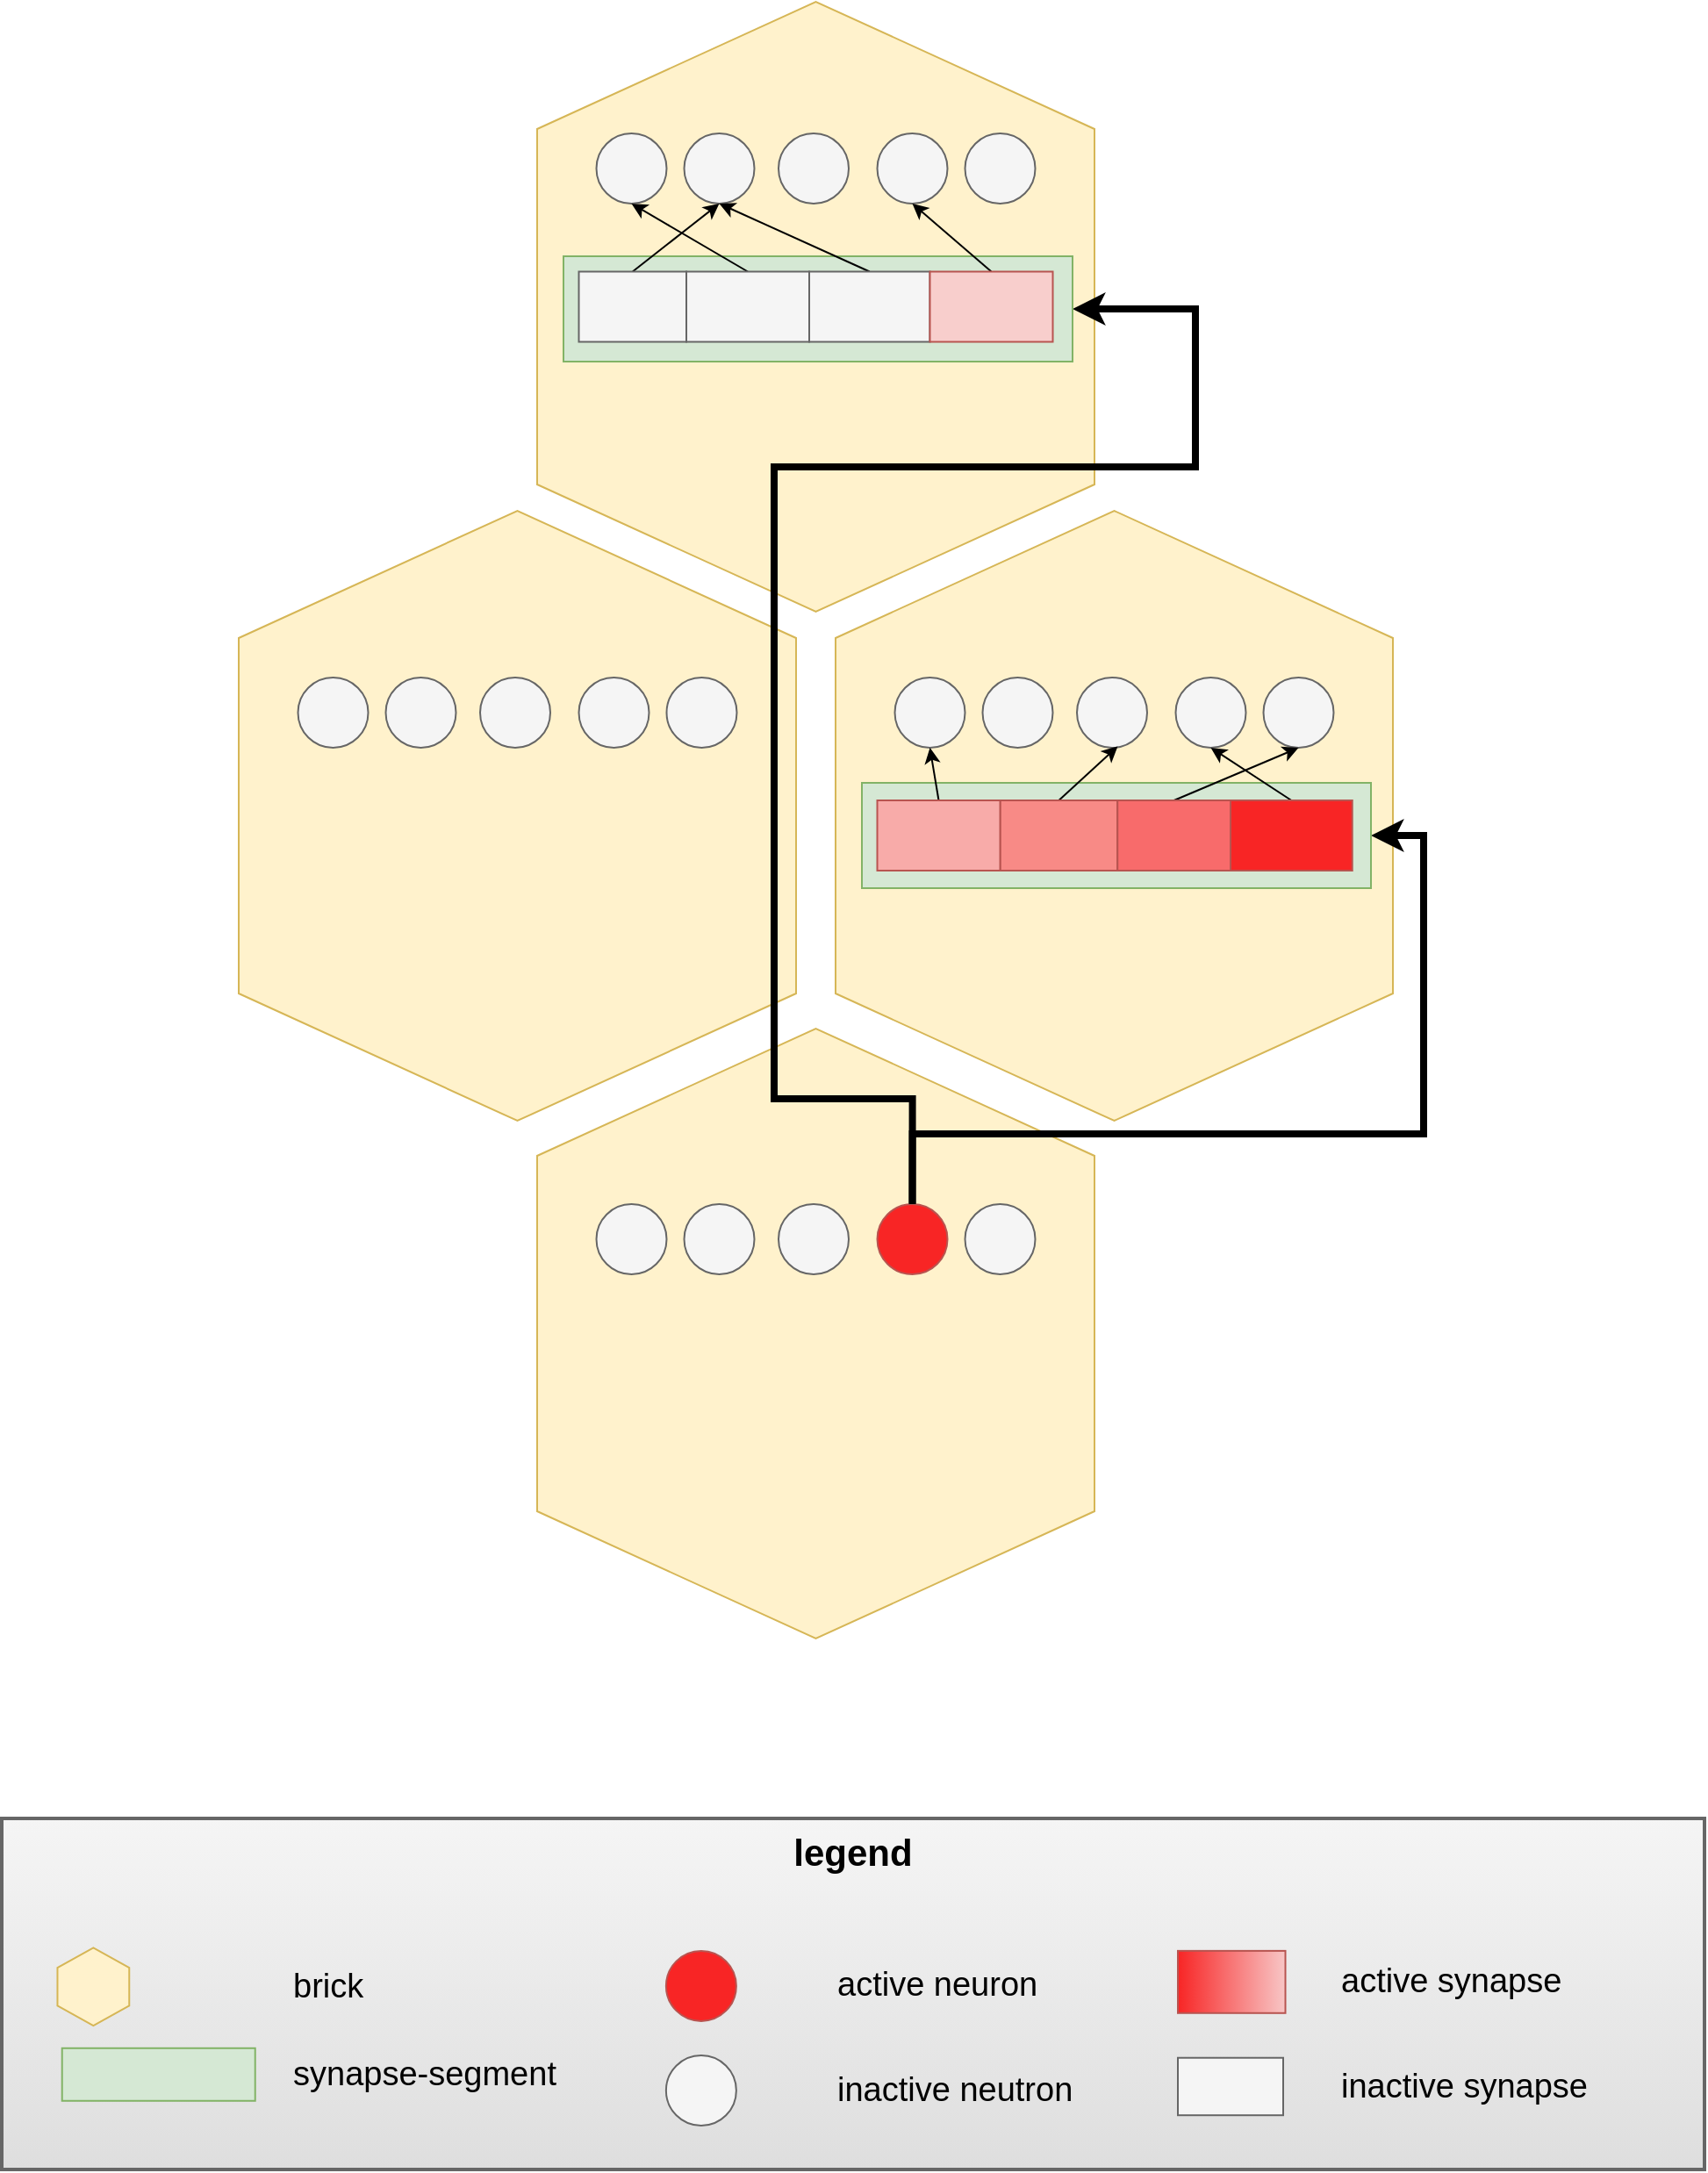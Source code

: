 <mxfile version="14.5.1" type="device"><diagram id="4j4nFZSgNb1EamuVredu" name="Seite-1"><mxGraphModel dx="1296" dy="2260" grid="1" gridSize="10" guides="1" tooltips="1" connect="1" arrows="1" fold="1" page="1" pageScale="1" pageWidth="827" pageHeight="1169" math="0" shadow="0"><root><mxCell id="0"/><mxCell id="1" parent="0"/><mxCell id="mf2aLxc0-WFpZcVT4rJl-1" value="" style="shape=hexagon;perimeter=hexagonPerimeter2;whiteSpace=wrap;html=1;fixedSize=1;size=72.5;rotation=-90;fillColor=#fff2cc;strokeColor=#d6b656;" parent="1" vertex="1"><mxGeometry x="300" y="335" width="347.5" height="317.5" as="geometry"/></mxCell><mxCell id="mf2aLxc0-WFpZcVT4rJl-2" value="" style="shape=hexagon;perimeter=hexagonPerimeter2;whiteSpace=wrap;html=1;fixedSize=1;size=72.5;rotation=-90;fillColor=#fff2cc;strokeColor=#d6b656;" parent="1" vertex="1"><mxGeometry x="130" y="40" width="347.5" height="317.5" as="geometry"/></mxCell><mxCell id="mf2aLxc0-WFpZcVT4rJl-3" value="" style="shape=hexagon;perimeter=hexagonPerimeter2;whiteSpace=wrap;html=1;fixedSize=1;size=72.5;rotation=-90;fillColor=#fff2cc;strokeColor=#d6b656;" parent="1" vertex="1"><mxGeometry x="470" y="40" width="347.5" height="317.5" as="geometry"/></mxCell><mxCell id="mf2aLxc0-WFpZcVT4rJl-4" value="" style="shape=hexagon;perimeter=hexagonPerimeter2;whiteSpace=wrap;html=1;fixedSize=1;size=72.5;rotation=-90;fillColor=#fff2cc;strokeColor=#d6b656;" parent="1" vertex="1"><mxGeometry x="300" y="-250" width="347.5" height="317.5" as="geometry"/></mxCell><mxCell id="mf2aLxc0-WFpZcVT4rJl-5" value="" style="ellipse;whiteSpace=wrap;html=1;aspect=fixed;fillColor=#f5f5f5;strokeColor=#666666;fontColor=#333333;" parent="1" vertex="1"><mxGeometry x="452.5" y="420" width="40" height="40" as="geometry"/></mxCell><mxCell id="mf2aLxc0-WFpZcVT4rJl-10" value="" style="ellipse;whiteSpace=wrap;html=1;aspect=fixed;fillColor=#f5f5f5;strokeColor=#666666;fontColor=#333333;" parent="1" vertex="1"><mxGeometry x="398.75" y="420" width="40" height="40" as="geometry"/></mxCell><mxCell id="mf2aLxc0-WFpZcVT4rJl-31" style="edgeStyle=orthogonalEdgeStyle;rounded=0;orthogonalLoop=1;jettySize=auto;html=1;strokeWidth=4;entryX=1;entryY=0.5;entryDx=0;entryDy=0;" parent="1" source="mf2aLxc0-WFpZcVT4rJl-11" target="mf2aLxc0-WFpZcVT4rJl-29" edge="1"><mxGeometry relative="1" as="geometry"><Array as="points"><mxPoint x="529" y="380"/><mxPoint x="820" y="380"/><mxPoint x="820" y="210"/></Array></mxGeometry></mxCell><mxCell id="mf2aLxc0-WFpZcVT4rJl-11" value="" style="ellipse;whiteSpace=wrap;html=1;aspect=fixed;strokeColor=#b85450;fillColor=#F82525;" parent="1" vertex="1"><mxGeometry x="508.75" y="420" width="40" height="40" as="geometry"/></mxCell><mxCell id="mf2aLxc0-WFpZcVT4rJl-12" value="" style="ellipse;whiteSpace=wrap;html=1;aspect=fixed;fillColor=#f5f5f5;strokeColor=#666666;fontColor=#333333;" parent="1" vertex="1"><mxGeometry x="558.75" y="420" width="40" height="40" as="geometry"/></mxCell><mxCell id="mf2aLxc0-WFpZcVT4rJl-13" value="" style="ellipse;whiteSpace=wrap;html=1;aspect=fixed;fillColor=#f5f5f5;strokeColor=#666666;fontColor=#333333;" parent="1" vertex="1"><mxGeometry x="348.75" y="420" width="40" height="40" as="geometry"/></mxCell><mxCell id="mf2aLxc0-WFpZcVT4rJl-14" value="" style="ellipse;whiteSpace=wrap;html=1;aspect=fixed;fillColor=#f5f5f5;strokeColor=#666666;fontColor=#333333;" parent="1" vertex="1"><mxGeometry x="282.5" y="120" width="40" height="40" as="geometry"/></mxCell><mxCell id="mf2aLxc0-WFpZcVT4rJl-15" value="" style="ellipse;whiteSpace=wrap;html=1;aspect=fixed;fillColor=#f5f5f5;strokeColor=#666666;fontColor=#333333;" parent="1" vertex="1"><mxGeometry x="228.75" y="120" width="40" height="40" as="geometry"/></mxCell><mxCell id="mf2aLxc0-WFpZcVT4rJl-16" value="" style="ellipse;whiteSpace=wrap;html=1;aspect=fixed;fillColor=#f5f5f5;strokeColor=#666666;fontColor=#333333;" parent="1" vertex="1"><mxGeometry x="338.75" y="120" width="40" height="40" as="geometry"/></mxCell><mxCell id="mf2aLxc0-WFpZcVT4rJl-17" value="" style="ellipse;whiteSpace=wrap;html=1;aspect=fixed;fillColor=#f5f5f5;strokeColor=#666666;fontColor=#333333;" parent="1" vertex="1"><mxGeometry x="388.75" y="120" width="40" height="40" as="geometry"/></mxCell><mxCell id="mf2aLxc0-WFpZcVT4rJl-18" value="" style="ellipse;whiteSpace=wrap;html=1;aspect=fixed;fillColor=#f5f5f5;strokeColor=#666666;fontColor=#333333;" parent="1" vertex="1"><mxGeometry x="178.75" y="120" width="40" height="40" as="geometry"/></mxCell><mxCell id="mf2aLxc0-WFpZcVT4rJl-19" value="" style="ellipse;whiteSpace=wrap;html=1;aspect=fixed;fillColor=#f5f5f5;strokeColor=#666666;fontColor=#333333;" parent="1" vertex="1"><mxGeometry x="622.5" y="120" width="40" height="40" as="geometry"/></mxCell><mxCell id="mf2aLxc0-WFpZcVT4rJl-20" value="" style="ellipse;whiteSpace=wrap;html=1;aspect=fixed;fillColor=#f5f5f5;strokeColor=#666666;fontColor=#333333;" parent="1" vertex="1"><mxGeometry x="568.75" y="120" width="40" height="40" as="geometry"/></mxCell><mxCell id="mf2aLxc0-WFpZcVT4rJl-21" value="" style="ellipse;whiteSpace=wrap;html=1;aspect=fixed;fillColor=#f5f5f5;strokeColor=#666666;fontColor=#333333;" parent="1" vertex="1"><mxGeometry x="678.75" y="120" width="40" height="40" as="geometry"/></mxCell><mxCell id="mf2aLxc0-WFpZcVT4rJl-22" value="" style="ellipse;whiteSpace=wrap;html=1;aspect=fixed;fillColor=#f5f5f5;strokeColor=#666666;fontColor=#333333;" parent="1" vertex="1"><mxGeometry x="728.75" y="120" width="40" height="40" as="geometry"/></mxCell><mxCell id="mf2aLxc0-WFpZcVT4rJl-23" value="" style="ellipse;whiteSpace=wrap;html=1;aspect=fixed;fillColor=#f5f5f5;strokeColor=#666666;fontColor=#333333;" parent="1" vertex="1"><mxGeometry x="518.75" y="120" width="40" height="40" as="geometry"/></mxCell><mxCell id="mf2aLxc0-WFpZcVT4rJl-24" value="" style="ellipse;whiteSpace=wrap;html=1;aspect=fixed;fillColor=#f5f5f5;strokeColor=#666666;fontColor=#333333;" parent="1" vertex="1"><mxGeometry x="452.5" y="-190" width="40" height="40" as="geometry"/></mxCell><mxCell id="mf2aLxc0-WFpZcVT4rJl-25" value="" style="ellipse;whiteSpace=wrap;html=1;aspect=fixed;fillColor=#f5f5f5;strokeColor=#666666;fontColor=#333333;" parent="1" vertex="1"><mxGeometry x="398.75" y="-190" width="40" height="40" as="geometry"/></mxCell><mxCell id="mf2aLxc0-WFpZcVT4rJl-26" value="" style="ellipse;whiteSpace=wrap;html=1;aspect=fixed;fillColor=#f5f5f5;strokeColor=#666666;fontColor=#333333;" parent="1" vertex="1"><mxGeometry x="508.75" y="-190" width="40" height="40" as="geometry"/></mxCell><mxCell id="mf2aLxc0-WFpZcVT4rJl-27" value="" style="ellipse;whiteSpace=wrap;html=1;aspect=fixed;fillColor=#f5f5f5;strokeColor=#666666;fontColor=#333333;" parent="1" vertex="1"><mxGeometry x="558.75" y="-190" width="40" height="40" as="geometry"/></mxCell><mxCell id="mf2aLxc0-WFpZcVT4rJl-28" value="" style="ellipse;whiteSpace=wrap;html=1;aspect=fixed;fillColor=#f5f5f5;strokeColor=#666666;fontColor=#333333;" parent="1" vertex="1"><mxGeometry x="348.75" y="-190" width="40" height="40" as="geometry"/></mxCell><mxCell id="mf2aLxc0-WFpZcVT4rJl-32" style="edgeStyle=orthogonalEdgeStyle;rounded=0;orthogonalLoop=1;jettySize=auto;html=1;entryX=1;entryY=0.5;entryDx=0;entryDy=0;strokeWidth=4;exitX=0.5;exitY=0;exitDx=0;exitDy=0;" parent="1" source="mf2aLxc0-WFpZcVT4rJl-11" target="mf2aLxc0-WFpZcVT4rJl-37" edge="1"><mxGeometry relative="1" as="geometry"><mxPoint x="608.13" y="-91.25" as="targetPoint"/><Array as="points"><mxPoint x="529" y="360"/><mxPoint x="450" y="360"/><mxPoint x="450"/><mxPoint x="690"/><mxPoint x="690" y="-90"/></Array></mxGeometry></mxCell><mxCell id="mf2aLxc0-WFpZcVT4rJl-29" value="" style="rounded=0;whiteSpace=wrap;html=1;fillColor=#d5e8d4;strokeColor=#82b366;" parent="1" vertex="1"><mxGeometry x="500" y="180" width="290" height="60" as="geometry"/></mxCell><mxCell id="mf2aLxc0-WFpZcVT4rJl-42" style="rounded=0;orthogonalLoop=1;jettySize=auto;html=1;strokeWidth=1;exitX=0.5;exitY=0;exitDx=0;exitDy=0;entryX=0.5;entryY=1;entryDx=0;entryDy=0;" parent="1" source="mf2aLxc0-WFpZcVT4rJl-33" target="mf2aLxc0-WFpZcVT4rJl-21" edge="1"><mxGeometry relative="1" as="geometry"/></mxCell><mxCell id="mf2aLxc0-WFpZcVT4rJl-33" value="" style="rounded=0;whiteSpace=wrap;html=1;strokeColor=#b85450;fillColor=#F82525;" parent="1" vertex="1"><mxGeometry x="710" y="190" width="69.37" height="40" as="geometry"/></mxCell><mxCell id="mf2aLxc0-WFpZcVT4rJl-43" style="edgeStyle=none;rounded=0;orthogonalLoop=1;jettySize=auto;html=1;entryX=0.5;entryY=1;entryDx=0;entryDy=0;strokeWidth=1;exitX=0.5;exitY=0;exitDx=0;exitDy=0;" parent="1" source="mf2aLxc0-WFpZcVT4rJl-36" target="mf2aLxc0-WFpZcVT4rJl-23" edge="1"><mxGeometry relative="1" as="geometry"/></mxCell><mxCell id="mf2aLxc0-WFpZcVT4rJl-44" style="edgeStyle=none;rounded=0;orthogonalLoop=1;jettySize=auto;html=1;entryX=0.581;entryY=0.98;entryDx=0;entryDy=0;entryPerimeter=0;strokeWidth=1;exitX=0.5;exitY=0;exitDx=0;exitDy=0;" parent="1" source="mf2aLxc0-WFpZcVT4rJl-35" target="mf2aLxc0-WFpZcVT4rJl-19" edge="1"><mxGeometry relative="1" as="geometry"/></mxCell><mxCell id="mf2aLxc0-WFpZcVT4rJl-35" value="" style="rounded=0;whiteSpace=wrap;html=1;strokeColor=#b85450;fillColor=#F88A86;" parent="1" vertex="1"><mxGeometry x="578.75" y="190" width="66.87" height="40" as="geometry"/></mxCell><mxCell id="mf2aLxc0-WFpZcVT4rJl-45" style="edgeStyle=none;rounded=0;orthogonalLoop=1;jettySize=auto;html=1;entryX=0.5;entryY=1;entryDx=0;entryDy=0;strokeWidth=1;exitX=0.5;exitY=0;exitDx=0;exitDy=0;" parent="1" source="mf2aLxc0-WFpZcVT4rJl-34" target="mf2aLxc0-WFpZcVT4rJl-22" edge="1"><mxGeometry relative="1" as="geometry"/></mxCell><mxCell id="mf2aLxc0-WFpZcVT4rJl-36" value="" style="rounded=0;whiteSpace=wrap;html=1;strokeColor=#b85450;fillColor=#F8ABA9;" parent="1" vertex="1"><mxGeometry x="508.75" y="190" width="70" height="40" as="geometry"/></mxCell><mxCell id="mf2aLxc0-WFpZcVT4rJl-37" value="" style="rounded=0;whiteSpace=wrap;html=1;fillColor=#d5e8d4;strokeColor=#82b366;" parent="1" vertex="1"><mxGeometry x="330" y="-120" width="290" height="60" as="geometry"/></mxCell><mxCell id="mf2aLxc0-WFpZcVT4rJl-46" style="edgeStyle=none;rounded=0;orthogonalLoop=1;jettySize=auto;html=1;entryX=0.5;entryY=1;entryDx=0;entryDy=0;strokeWidth=1;exitX=0.5;exitY=0;exitDx=0;exitDy=0;" parent="1" source="mf2aLxc0-WFpZcVT4rJl-38" target="mf2aLxc0-WFpZcVT4rJl-25" edge="1"><mxGeometry relative="1" as="geometry"/></mxCell><mxCell id="mf2aLxc0-WFpZcVT4rJl-38" value="" style="rounded=0;whiteSpace=wrap;html=1;fillColor=#f5f5f5;strokeColor=#666666;fontColor=#333333;" parent="1" vertex="1"><mxGeometry x="338.75" y="-111.25" width="61.25" height="40" as="geometry"/></mxCell><mxCell id="mf2aLxc0-WFpZcVT4rJl-47" style="edgeStyle=none;rounded=0;orthogonalLoop=1;jettySize=auto;html=1;entryX=0.5;entryY=1;entryDx=0;entryDy=0;strokeWidth=1;exitX=0.5;exitY=0;exitDx=0;exitDy=0;" parent="1" source="mf2aLxc0-WFpZcVT4rJl-39" target="mf2aLxc0-WFpZcVT4rJl-28" edge="1"><mxGeometry relative="1" as="geometry"/></mxCell><mxCell id="mf2aLxc0-WFpZcVT4rJl-39" value="" style="rounded=0;whiteSpace=wrap;html=1;fillColor=#f5f5f5;strokeColor=#666666;fontColor=#333333;" parent="1" vertex="1"><mxGeometry x="400" y="-111.25" width="70" height="40" as="geometry"/></mxCell><mxCell id="mf2aLxc0-WFpZcVT4rJl-48" style="edgeStyle=none;rounded=0;orthogonalLoop=1;jettySize=auto;html=1;entryX=0.5;entryY=1;entryDx=0;entryDy=0;strokeWidth=1;exitX=0.5;exitY=0;exitDx=0;exitDy=0;" parent="1" source="mf2aLxc0-WFpZcVT4rJl-40" target="mf2aLxc0-WFpZcVT4rJl-25" edge="1"><mxGeometry relative="1" as="geometry"/></mxCell><mxCell id="mf2aLxc0-WFpZcVT4rJl-40" value="" style="rounded=0;whiteSpace=wrap;html=1;strokeColor=#666666;fillColor=#f5f5f5;fontColor=#333333;" parent="1" vertex="1"><mxGeometry x="470" y="-111.25" width="68.75" height="40" as="geometry"/></mxCell><mxCell id="mf2aLxc0-WFpZcVT4rJl-49" style="edgeStyle=none;rounded=0;orthogonalLoop=1;jettySize=auto;html=1;entryX=0.5;entryY=1;entryDx=0;entryDy=0;strokeWidth=1;exitX=0.5;exitY=0;exitDx=0;exitDy=0;" parent="1" source="mf2aLxc0-WFpZcVT4rJl-41" target="mf2aLxc0-WFpZcVT4rJl-26" edge="1"><mxGeometry relative="1" as="geometry"/></mxCell><mxCell id="mf2aLxc0-WFpZcVT4rJl-41" value="" style="rounded=0;whiteSpace=wrap;html=1;fillColor=#f8cecc;strokeColor=#b85450;" parent="1" vertex="1"><mxGeometry x="538.75" y="-111.25" width="70" height="40" as="geometry"/></mxCell><mxCell id="mf2aLxc0-WFpZcVT4rJl-51" value="&lt;div style=&quot;text-align: left ; font-size: 21px&quot; id=&quot;tw-target-text&quot; class=&quot;tw-data-text tw-text-large XcVN5d tw-ta&quot;&gt;legend&lt;/div&gt;" style="rounded=0;whiteSpace=wrap;html=1;strokeWidth=2;shadow=0;sketch=0;glass=0;fillColor=#f5f5f5;strokeColor=#666666;gradientColor=#DEDEDE;verticalAlign=top;fontFamily=Helvetica;fontStyle=1;fontSize=21;" parent="1" vertex="1"><mxGeometry x="10" y="770" width="970" height="200" as="geometry"/></mxCell><mxCell id="mf2aLxc0-WFpZcVT4rJl-53" value="" style="rounded=0;whiteSpace=wrap;html=1;strokeColor=#82b366;fillColor=#d5e8d4;" parent="1" vertex="1"><mxGeometry x="44.36" y="900.89" width="110" height="30" as="geometry"/></mxCell><mxCell id="mf2aLxc0-WFpZcVT4rJl-56" value="brick" style="text;html=1;strokeColor=none;fillColor=none;align=left;verticalAlign=middle;whiteSpace=wrap;rounded=0;shadow=0;glass=0;sketch=0;fontFamily=Helvetica;fontStyle=0;fontSize=19;" parent="1" vertex="1"><mxGeometry x="174.36" y="855.89" width="176.89" height="20" as="geometry"/></mxCell><mxCell id="mf2aLxc0-WFpZcVT4rJl-57" value="synapse-segment" style="text;html=1;strokeColor=none;fillColor=none;align=left;verticalAlign=middle;whiteSpace=wrap;rounded=0;shadow=0;glass=0;sketch=0;fontFamily=Helvetica;fontStyle=0;fontSize=19;" parent="1" vertex="1"><mxGeometry x="174.36" y="905.89" width="171.25" height="20" as="geometry"/></mxCell><mxCell id="mf2aLxc0-WFpZcVT4rJl-58" value="inactive synapse" style="text;html=1;strokeColor=none;fillColor=none;align=left;verticalAlign=middle;whiteSpace=wrap;rounded=0;shadow=0;glass=0;sketch=0;fontFamily=Helvetica;fontStyle=0;fontSize=19;" parent="1" vertex="1"><mxGeometry x="770.62" y="912.73" width="170" height="20" as="geometry"/></mxCell><mxCell id="mf2aLxc0-WFpZcVT4rJl-59" value="active synapse" style="text;html=1;strokeColor=none;fillColor=none;align=left;verticalAlign=middle;whiteSpace=wrap;rounded=0;shadow=0;glass=0;sketch=0;fontFamily=Helvetica;fontStyle=0;fontSize=19;" parent="1" vertex="1"><mxGeometry x="770.62" y="853.17" width="160" height="20" as="geometry"/></mxCell><mxCell id="mf2aLxc0-WFpZcVT4rJl-65" value="active neuron" style="text;html=1;strokeColor=none;fillColor=none;align=left;verticalAlign=middle;whiteSpace=wrap;rounded=0;shadow=0;glass=0;sketch=0;fontFamily=Helvetica;fontStyle=0;fontSize=19;" parent="1" vertex="1"><mxGeometry x="483.83" y="855" width="196.17" height="20" as="geometry"/></mxCell><mxCell id="mf2aLxc0-WFpZcVT4rJl-68" value="inactive neutron" style="text;html=1;strokeColor=none;fillColor=none;align=left;verticalAlign=middle;whiteSpace=wrap;rounded=0;shadow=0;glass=0;sketch=0;fontFamily=Helvetica;fontStyle=0;fontSize=19;" parent="1" vertex="1"><mxGeometry x="483.83" y="915" width="186.17" height="20" as="geometry"/></mxCell><mxCell id="mf2aLxc0-WFpZcVT4rJl-50" value="" style="shape=hexagon;perimeter=hexagonPerimeter2;whiteSpace=wrap;html=1;fixedSize=1;size=11.38;rotation=-90;fillColor=#fff2cc;strokeColor=#d6b656;" parent="1" vertex="1"><mxGeometry x="40" y="845.44" width="44.36" height="40.89" as="geometry"/></mxCell><mxCell id="mf2aLxc0-WFpZcVT4rJl-70" value="" style="ellipse;whiteSpace=wrap;html=1;aspect=fixed;strokeColor=#b85450;fillColor=#F82525;" parent="1" vertex="1"><mxGeometry x="388.44" y="845.44" width="40" height="40" as="geometry"/></mxCell><mxCell id="mf2aLxc0-WFpZcVT4rJl-71" value="" style="ellipse;whiteSpace=wrap;html=1;aspect=fixed;fillColor=#f5f5f5;strokeColor=#666666;fontColor=#333333;" parent="1" vertex="1"><mxGeometry x="388.44" y="905" width="40" height="40" as="geometry"/></mxCell><mxCell id="mf2aLxc0-WFpZcVT4rJl-73" value="" style="rounded=0;whiteSpace=wrap;html=1;strokeColor=#666666;fillColor=#f5f5f5;fontColor=#333333;" parent="1" vertex="1"><mxGeometry x="680" y="906.37" width="60" height="32.73" as="geometry"/></mxCell><mxCell id="mf2aLxc0-WFpZcVT4rJl-74" value="" style="rounded=0;whiteSpace=wrap;html=1;strokeColor=#b85450;fillColor=#F82525;gradientDirection=east;gradientColor=#F8C6C6;" parent="1" vertex="1"><mxGeometry x="680" y="845.44" width="61.25" height="35.45" as="geometry"/></mxCell><mxCell id="mf2aLxc0-WFpZcVT4rJl-34" value="" style="rounded=0;whiteSpace=wrap;html=1;strokeColor=#b85450;fillColor=#F86B6B;" parent="1" vertex="1"><mxGeometry x="645.62" y="190" width="64.38" height="40" as="geometry"/></mxCell><mxCell id="PQHrSEhm5hmT3rxrIXzu-1" style="rounded=0;orthogonalLoop=1;jettySize=auto;html=1;strokeWidth=1;" edge="1" parent="1" source="mf2aLxc0-WFpZcVT4rJl-33" target="mf2aLxc0-WFpZcVT4rJl-34"><mxGeometry relative="1" as="geometry"><mxPoint x="819.99" y="290.123" as="sourcePoint"/><mxPoint x="605.509" y="150.916" as="targetPoint"/></mxGeometry></mxCell></root></mxGraphModel></diagram></mxfile>